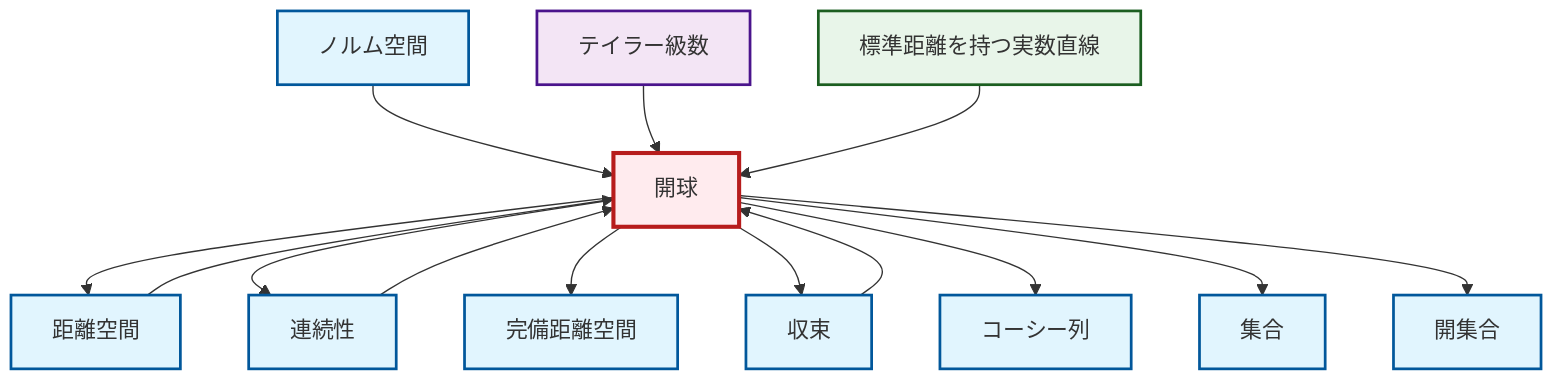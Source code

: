 graph TD
    classDef definition fill:#e1f5fe,stroke:#01579b,stroke-width:2px
    classDef theorem fill:#f3e5f5,stroke:#4a148c,stroke-width:2px
    classDef axiom fill:#fff3e0,stroke:#e65100,stroke-width:2px
    classDef example fill:#e8f5e9,stroke:#1b5e20,stroke-width:2px
    classDef current fill:#ffebee,stroke:#b71c1c,stroke-width:3px
    def-open-ball["開球"]:::definition
    thm-taylor-series["テイラー級数"]:::theorem
    def-normed-vector-space["ノルム空間"]:::definition
    def-set["集合"]:::definition
    def-convergence["収束"]:::definition
    ex-real-line-metric["標準距離を持つ実数直線"]:::example
    def-complete-metric-space["完備距離空間"]:::definition
    def-continuity["連続性"]:::definition
    def-open-set["開集合"]:::definition
    def-metric-space["距離空間"]:::definition
    def-cauchy-sequence["コーシー列"]:::definition
    def-normed-vector-space --> def-open-ball
    def-metric-space --> def-open-ball
    def-open-ball --> def-metric-space
    def-open-ball --> def-continuity
    thm-taylor-series --> def-open-ball
    def-convergence --> def-open-ball
    ex-real-line-metric --> def-open-ball
    def-open-ball --> def-complete-metric-space
    def-open-ball --> def-convergence
    def-open-ball --> def-cauchy-sequence
    def-continuity --> def-open-ball
    def-open-ball --> def-set
    def-open-ball --> def-open-set
    class def-open-ball current